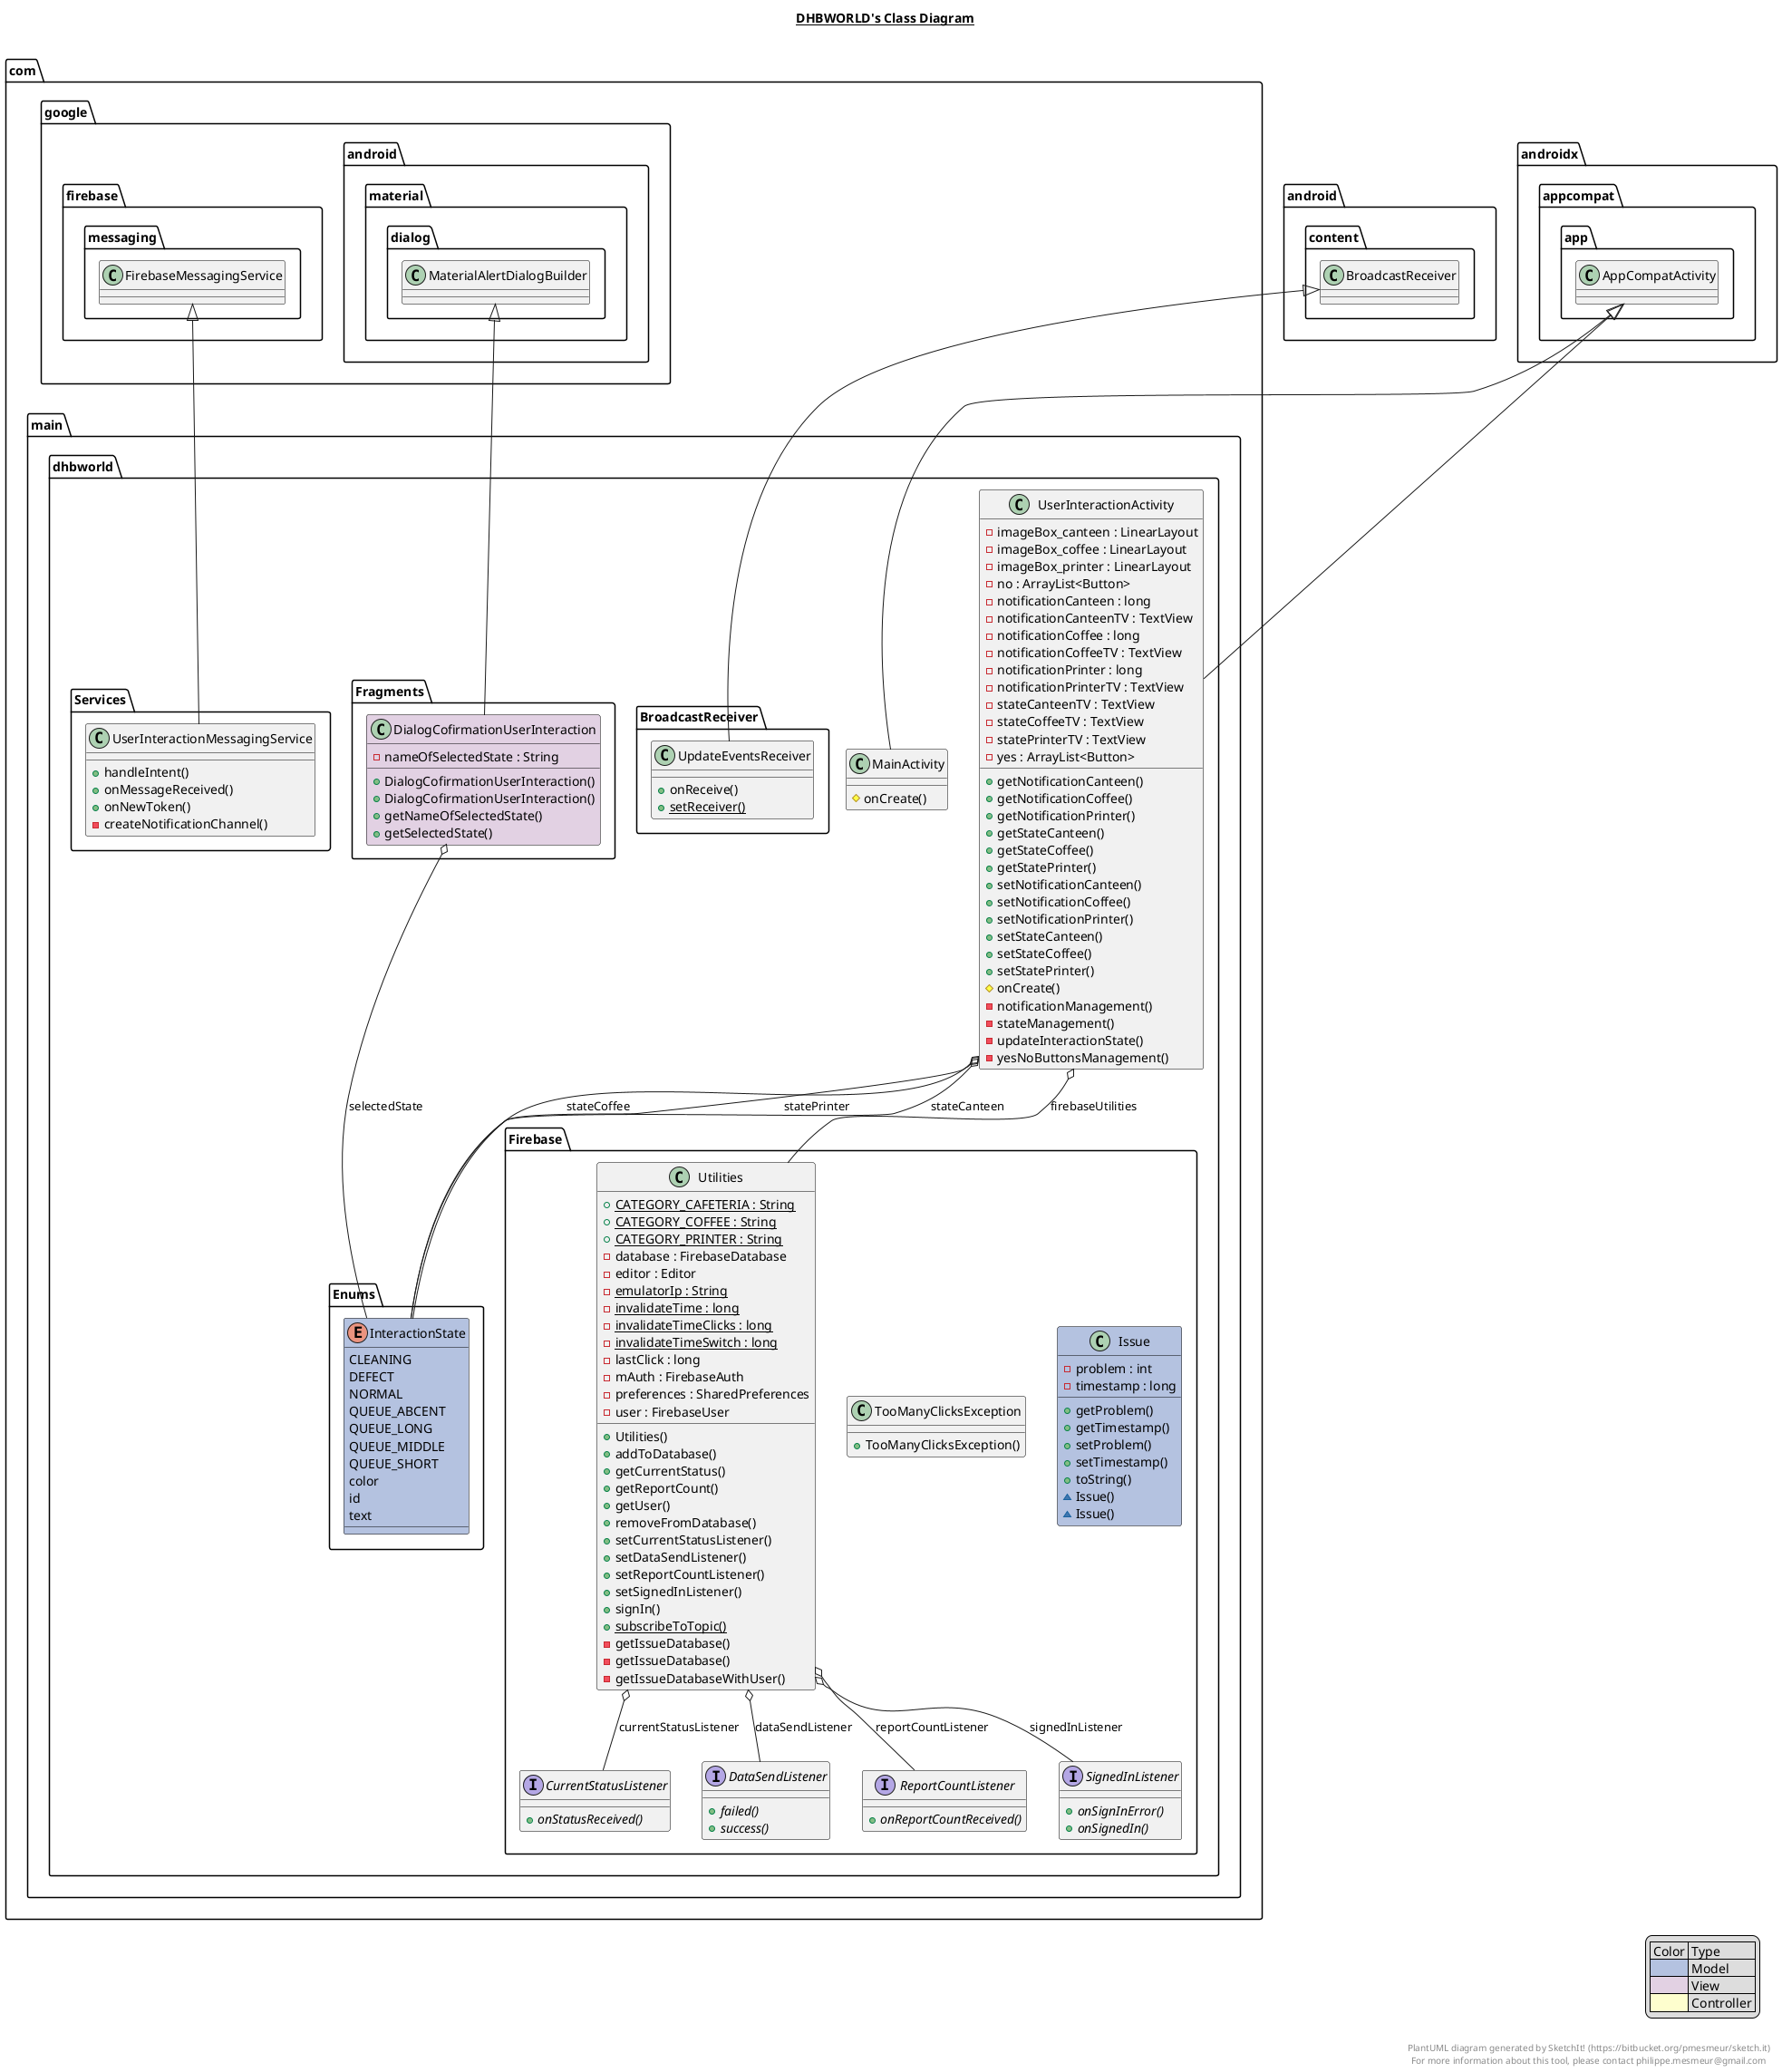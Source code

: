 @startuml

skinparam classBorderColor black

legend right
    | Color | Type |
    |<#B4C2E0>| Model |
    |<#E2D1E3>| View |
    |<#FEFECE>| Controller |
endlegend

title __DHBWORLD's Class Diagram__\n

  namespace com.main.dhbworld {
    class com.main.dhbworld.MainActivity {
        # onCreate()
    }
  }
  

  namespace com.main.dhbworld {
    class com.main.dhbworld.UserInteractionActivity {
        - imageBox_canteen : LinearLayout
        - imageBox_coffee : LinearLayout
        - imageBox_printer : LinearLayout
        - no : ArrayList<Button>
        - notificationCanteen : long
        - notificationCanteenTV : TextView
        - notificationCoffee : long
        - notificationCoffeeTV : TextView
        - notificationPrinter : long
        - notificationPrinterTV : TextView
        - stateCanteenTV : TextView
        - stateCoffeeTV : TextView
        - statePrinterTV : TextView
        - yes : ArrayList<Button>
        + getNotificationCanteen()
        + getNotificationCoffee()
        + getNotificationPrinter()
        + getStateCanteen()
        + getStateCoffee()
        + getStatePrinter()
        + setNotificationCanteen()
        + setNotificationCoffee()
        + setNotificationPrinter()
        + setStateCanteen()
        + setStateCoffee()
        + setStatePrinter()
        # onCreate()
        - notificationManagement()
        - stateManagement()
        - updateInteractionState()
        - yesNoButtonsManagement()
    }
  }

namespace com.main.dhbworld {
    namespace BroadcastReceiver {
      class com.main.dhbworld.BroadcastReceiver.UpdateEventsReceiver {
          + onReceive()
          {static} + setReceiver()
      }
    }
  }

  namespace com.main.dhbworld {
    namespace Enums {
      enum InteractionState #B4C2E0 {
        CLEANING
        DEFECT
        NORMAL
        QUEUE_ABCENT
        QUEUE_LONG
        QUEUE_MIDDLE
        QUEUE_SHORT
        color
        id
        text
      }
    }
  }

    namespace com.main.dhbworld {
      namespace Firebase {
        interface com.main.dhbworld.Firebase.CurrentStatusListener {
            {abstract} + onStatusReceived()
        }
      }
    }


    namespace com.main.dhbworld {
      namespace Firebase {
        interface com.main.dhbworld.Firebase.DataSendListener {
            {abstract} + failed()
            {abstract} + success()
        }
      }
    }


    namespace com.main.dhbworld {
      namespace Firebase {
        class com.main.dhbworld.Firebase.Issue #B4C2E0 {
            - problem : int
            - timestamp : long
            + getProblem()
            + getTimestamp()
            + setProblem()
            + setTimestamp()
            + toString()
            ~ Issue()
            ~ Issue()
        }
      }
    }


    namespace com.main.dhbworld {
      namespace Firebase {
        interface com.main.dhbworld.Firebase.ReportCountListener {
            {abstract} + onReportCountReceived()
        }
      }
    }


    namespace com.main.dhbworld {
      namespace Firebase {
        interface com.main.dhbworld.Firebase.SignedInListener {
            {abstract} + onSignInError()
            {abstract} + onSignedIn()
        }
      }
    }


    namespace com.main.dhbworld {
      namespace Firebase {
        class com.main.dhbworld.Firebase.TooManyClicksException {
            + TooManyClicksException()
        }
      }
    }


    namespace com.main.dhbworld {
      namespace Firebase {
        class com.main.dhbworld.Firebase.Utilities {
            {static} + CATEGORY_CAFETERIA : String
            {static} + CATEGORY_COFFEE : String
            {static} + CATEGORY_PRINTER : String
            - database : FirebaseDatabase
            - editor : Editor
            {static} - emulatorIp : String
            {static} - invalidateTime : long
            {static} - invalidateTimeClicks : long
            {static} - invalidateTimeSwitch : long
            - lastClick : long
            - mAuth : FirebaseAuth
            - preferences : SharedPreferences
            - user : FirebaseUser
            + Utilities()
            + addToDatabase()
            + getCurrentStatus()
            + getReportCount()
            + getUser()
            + removeFromDatabase()
            + setCurrentStatusListener()
            + setDataSendListener()
            + setReportCountListener()
            + setSignedInListener()
            + signIn()
            {static} + subscribeToTopic()
            - getIssueDatabase()
            - getIssueDatabase()
            - getIssueDatabaseWithUser()
        }
      }
    }

  namespace com.main.dhbworld {
    namespace Fragments {
      class com.main.dhbworld.Fragments.DialogCofirmationUserInteraction #E2D1E3 {
          - nameOfSelectedState : String
          + DialogCofirmationUserInteraction()
          + DialogCofirmationUserInteraction()
          + getNameOfSelectedState()
          + getSelectedState()
      }
    }
  }

  namespace com.main.dhbworld {
    namespace Services {
      class com.main.dhbworld.Services.UserInteractionMessagingService {
          + handleIntent()
          + onMessageReceived()
          + onNewToken()
          - createNotificationChannel()
      }
    }
  }


  com.main.dhbworld.Services.UserInteractionMessagingService -up-|> com.google.firebase.messaging.FirebaseMessagingService


  com.main.dhbworld.Fragments.DialogCofirmationUserInteraction -up-|> com.google.android.material.dialog.MaterialAlertDialogBuilder
  com.main.dhbworld.Fragments.DialogCofirmationUserInteraction o-- com.main.dhbworld.Enums.InteractionState : selectedState


    com.main.dhbworld.Firebase.Utilities o-- com.main.dhbworld.Firebase.CurrentStatusListener : currentStatusListener
    com.main.dhbworld.Firebase.Utilities o-- com.main.dhbworld.Firebase.DataSendListener : dataSendListener
    com.main.dhbworld.Firebase.Utilities o-- com.main.dhbworld.Firebase.ReportCountListener : reportCountListener
    com.main.dhbworld.Firebase.Utilities o-- com.main.dhbworld.Firebase.SignedInListener : signedInListener


  com.main.dhbworld.BroadcastReceiver.UpdateEventsReceiver -up-|> android.content.BroadcastReceiver

  com.main.dhbworld.MainActivity -up-|> androidx.appcompat.app.AppCompatActivity
  com.main.dhbworld.UserInteractionActivity -up-|> androidx.appcompat.app.AppCompatActivity
  com.main.dhbworld.UserInteractionActivity o-- com.main.dhbworld.Firebase.Utilities : firebaseUtilities
  com.main.dhbworld.UserInteractionActivity o-- com.main.dhbworld.Enums.InteractionState : stateCanteen
  com.main.dhbworld.UserInteractionActivity o-- com.main.dhbworld.Enums.InteractionState : stateCoffee
  com.main.dhbworld.UserInteractionActivity o-- com.main.dhbworld.Enums.InteractionState : statePrinter

right footer

PlantUML diagram generated by SketchIt! (https://bitbucket.org/pmesmeur/sketch.it)
For more information about this tool, please contact philippe.mesmeur@gmail.com
endfooter

@enduml
